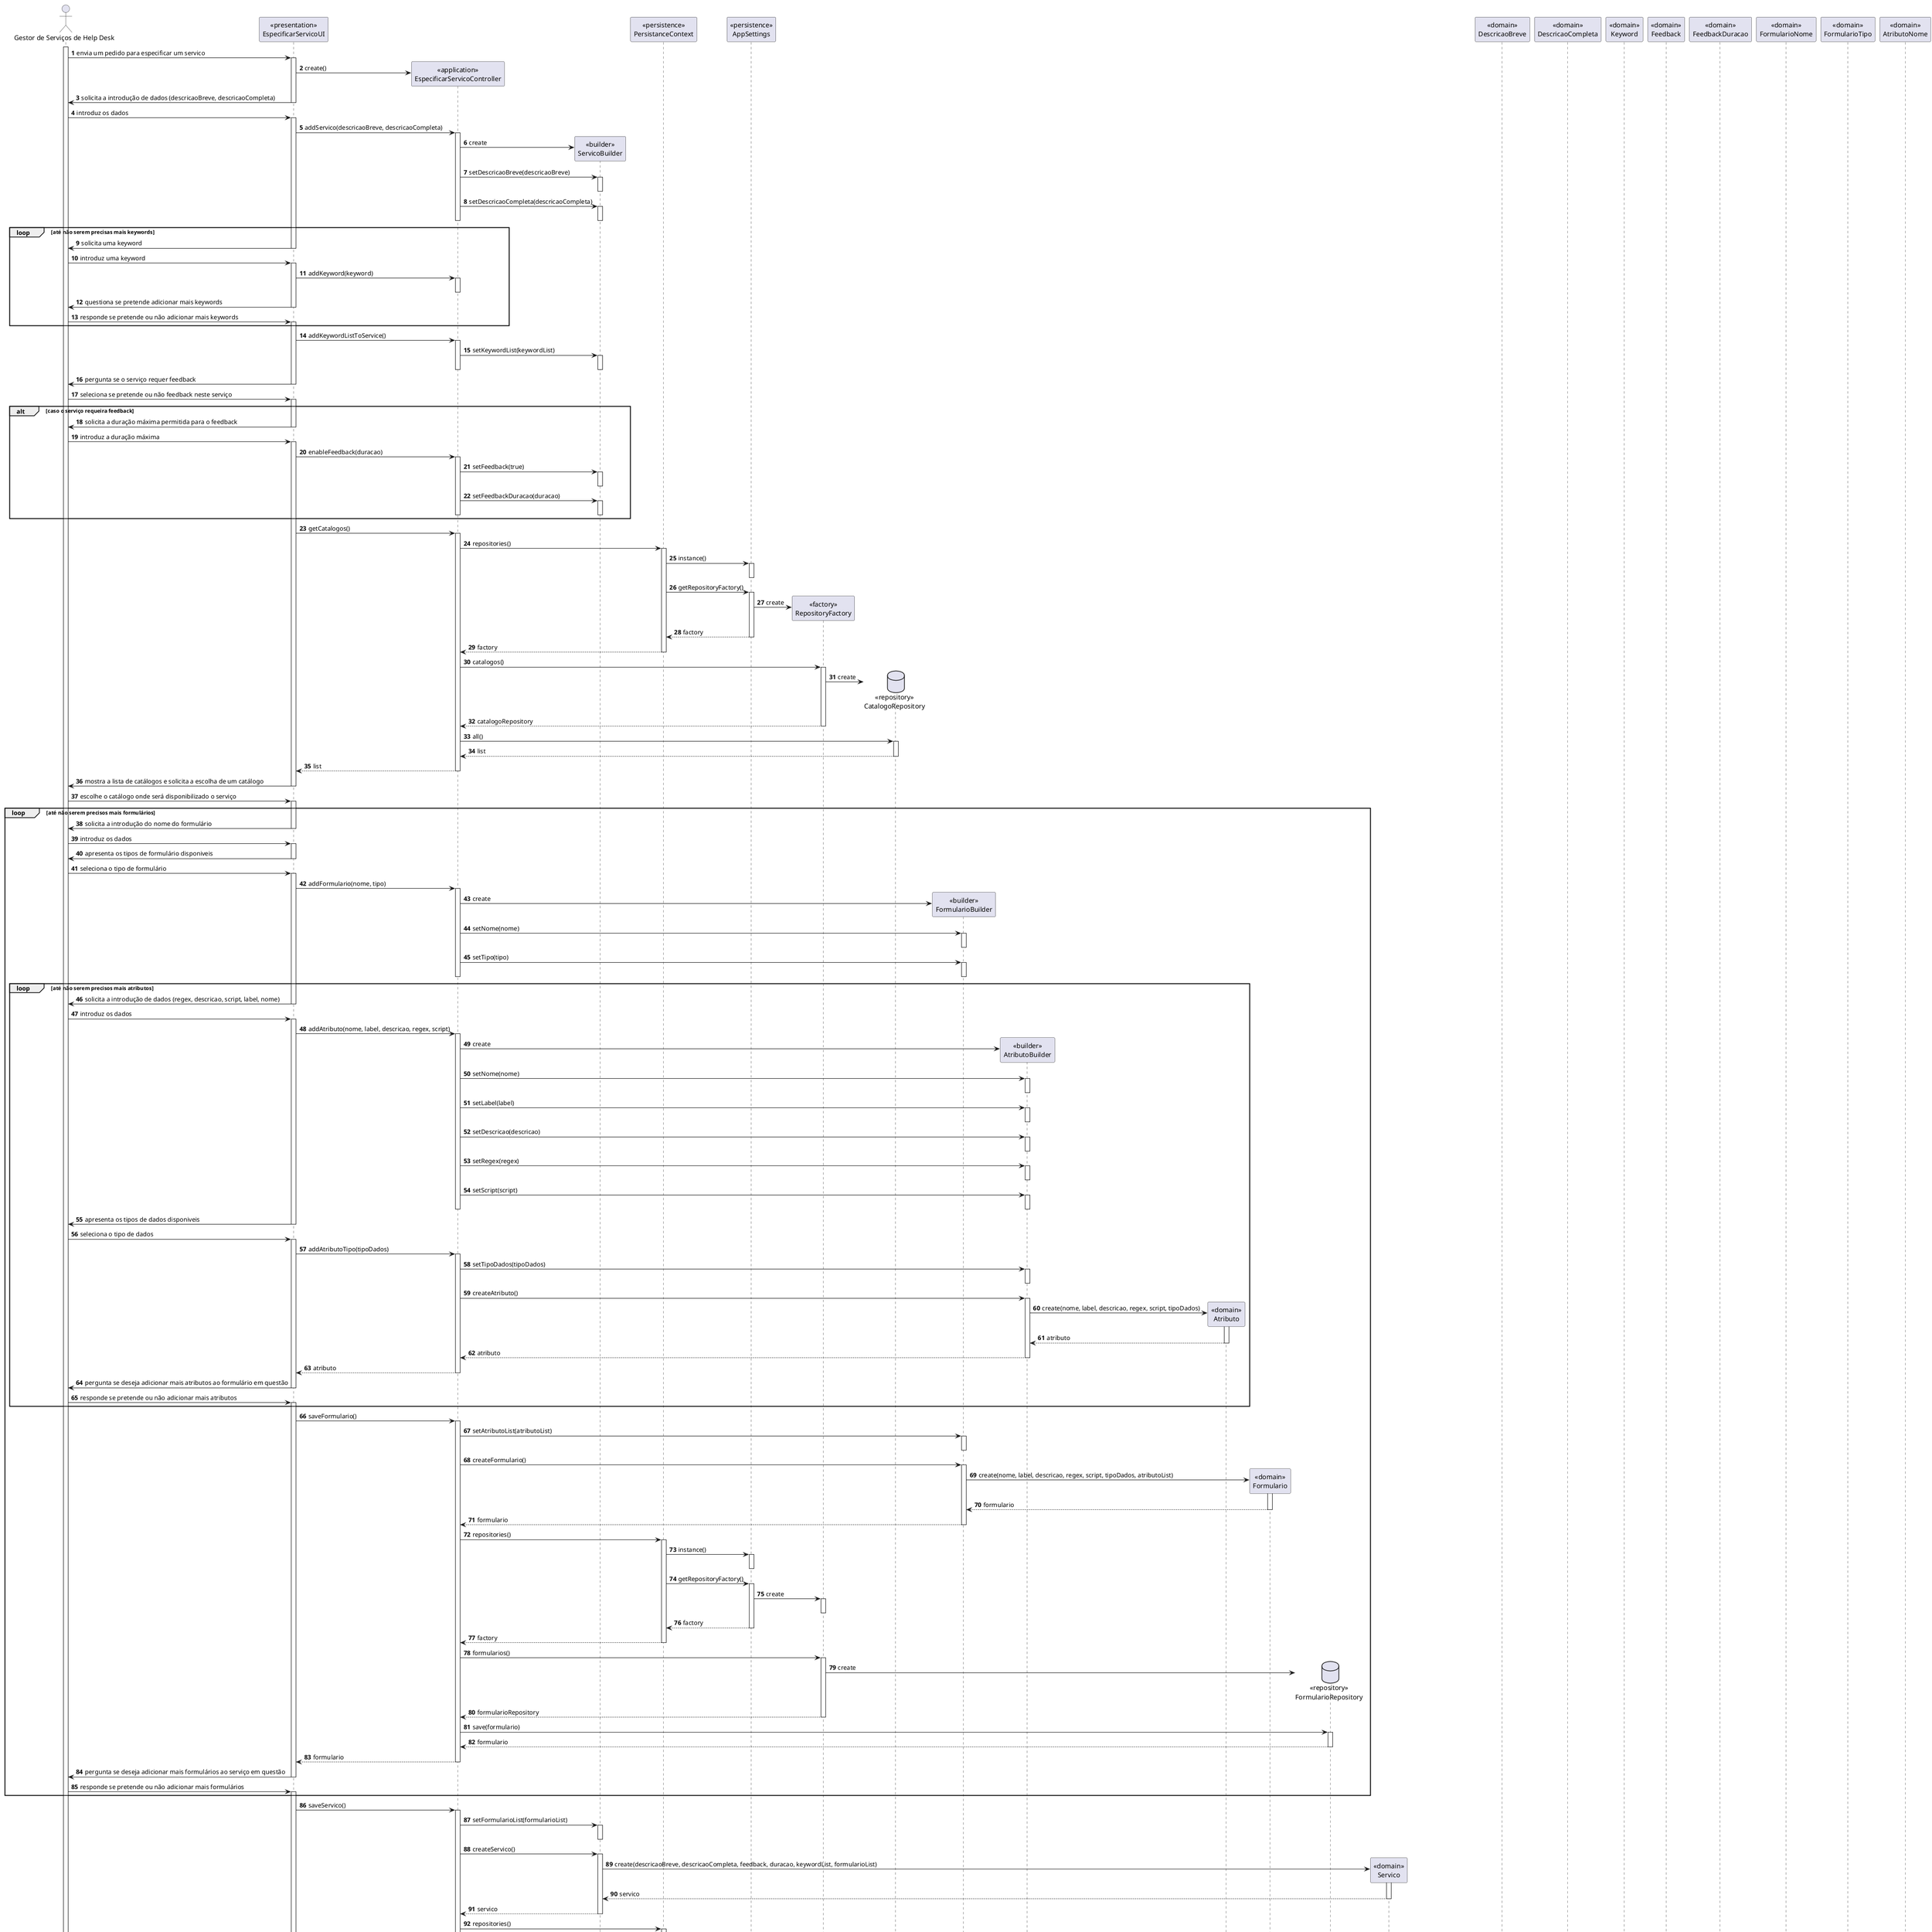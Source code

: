 @startuml
autonumber
hide footbox

actor "Gestor de Serviços de Help Desk" as GSH

participant "<<presentation>>\nEspecificarServicoUI" as UI
participant "<<application>>\nEspecificarServicoController" as CTRL
participant "<<builder>>\nServicoBuilder" as SBD
participant "<<persistence>>\nPersistanceContext" as PC
participant "<<persistence>>\nAppSettings" as AS
participant "<<factory>>\nRepositoryFactory" as RF
database "<<repository>>\nCatalogoRepository" as CR
participant "<<builder>>\nFormularioBuilder" as FBD
participant "<<builder>>\nAtributoBuilder" as ABD
participant "<<domain>>\nAtributo" as A
participant "<<domain>>\nFormulario" as F
database "<<repository>>\nFormularioRepository" as FR
participant "<<domain>>\nServico" as S
database "<<repository>>\nServicoRepository" as SR
participant "<<domain>>\nDescricaoBreve" as DB
participant "<<domain>>\nDescricaoCompleta" as DC
participant "<<domain>>\nKeyword" as KW
participant "<<domain>>\nFeedback" as FB
participant "<<domain>>\nFeedbackDuracao" as FD
participant "<<domain>>\nFormularioNome" as FM
participant "<<domain>>\nFormularioTipo" as FT
participant "<<domain>>\nAtributoNome" as AN
participant "<<domain>>\nAtributoLabel" as AL
participant "<<domain>>\nAtributoDescricao" as AD
participant "<<domain>>\nAtributoRegex" as AR
participant "<<domain>>\nAtributoScript" as ASC
participant "<<domain>>\nAtributoTipoDados" as ATD


activate GSH

GSH -> UI : envia um pedido para especificar um servico
activate UI
UI -> CTRL** : create()
UI -> GSH : solicita a introdução de dados (descricaoBreve, descricaoCompleta)
deactivate UI

GSH -> UI : introduz os dados
activate UI

UI -> CTRL : addServico(descricaoBreve, descricaoCompleta)
activate CTRL

CTRL -> SBD** : create
CTRL -> SBD : setDescricaoBreve(descricaoBreve)
activate SBD
deactivate SBD
CTRL -> SBD : setDescricaoCompleta(descricaoCompleta)
activate SBD
deactivate SBD
deactivate CTRL

loop até não serem precisas mais keywords
UI -> GSH : solicita uma keyword
deactivate UI

GSH -> UI : introduz uma keyword
activate UI

UI -> CTRL : addKeyword(keyword)
activate CTRL
deactivate CTRL

UI -> GSH : questiona se pretende adicionar mais keywords
deactivate UI

GSH -> UI : responde se pretende ou não adicionar mais keywords
activate UI
end

UI -> CTRL : addKeywordListToService()
activate CTRL

CTRL -> SBD : setKeywordList(keywordList)
activate SBD
deactivate SBD
deactivate CTRL

UI -> GSH : pergunta se o serviço requer feedback
deactivate UI

GSH -> UI : seleciona se pretende ou não feedback neste serviço
activate UI

alt caso o serviço requeira feedback

UI -> GSH : solicita a duração máxima permitida para o feedback
deactivate UI

GSH -> UI : introduz a duração máxima
activate UI

UI -> CTRL : enableFeedback(duracao)
activate CTRL

CTRL -> SBD : setFeedback(true)
activate SBD
deactivate SBD

CTRL -> SBD : setFeedbackDuracao(duracao)
activate SBD
deactivate SBD
deactivate CTRL

end

UI -> CTRL : getCatalogos()
activate CTRL

CTRL -> PC : repositories()
activate PC

PC -> AS : instance()
activate AS
deactivate AS

PC -> AS : getRepositoryFactory()
activate AS

AS -> RF** : create
AS --> PC : factory
deactivate AS

PC --> CTRL : factory
deactivate PC

CTRL -> RF : catalogos()
activate RF

RF -> CR** : create
RF --> CTRL : catalogoRepository
deactivate RF

CTRL -> CR : all()
activate CR
CR --> CTRL : list
deactivate CR

CTRL --> UI : list
deactivate CTRL

UI -> GSH : mostra a lista de catálogos e solicita a escolha de um catálogo
deactivate UI

GSH -> UI : escolhe o catálogo onde será disponibilizado o serviço
activate UI

loop até não serem precisos mais formulários
UI -> GSH : solicita a introdução do nome do formulário
deactivate UI

GSH -> UI : introduz os dados
activate UI

UI -> GSH : apresenta os tipos de formulário disponiveis
deactivate UI

GSH -> UI : seleciona o tipo de formulário
activate UI

UI -> CTRL : addFormulario(nome, tipo)
activate CTRL

CTRL -> FBD** : create
CTRL -> FBD : setNome(nome)
activate FBD
deactivate FBD

CTRL -> FBD : setTipo(tipo)
activate FBD
deactivate FBD
deactivate CTRL

loop até não serem precisos mais atributos
UI -> GSH : solicita a introdução de dados (regex, descricao, script, label, nome)
deactivate UI

GSH -> UI : introduz os dados
activate UI

UI -> CTRL : addAtributo(nome, label, descricao, regex, script)
activate CTRL

CTRL -> ABD** : create
CTRL -> ABD : setNome(nome)
activate ABD
deactivate ABD

CTRL -> ABD : setLabel(label)
activate ABD
deactivate ABD

CTRL -> ABD : setDescricao(descricao)
activate ABD
deactivate ABD

CTRL -> ABD : setRegex(regex)
activate ABD
deactivate ABD

CTRL -> ABD : setScript(script)
activate ABD
deactivate ABD
deactivate CTRL

UI -> GSH : apresenta os tipos de dados disponiveis
deactivate UI

GSH -> UI : seleciona o tipo de dados
activate UI

UI -> CTRL : addAtributoTipo(tipoDados)
activate CTRL

CTRL -> ABD : setTipoDados(tipoDados)
activate ABD
deactivate ABD

CTRL -> ABD : createAtributo()
activate ABD

ABD -> A** : create(nome, label, descricao, regex, script, tipoDados)
activate A

A --> ABD : atributo
deactivate A

ABD --> CTRL : atributo
deactivate ABD

CTRL --> UI : atributo
deactivate CTRL

UI -> GSH : pergunta se deseja adicionar mais atributos ao formulário em questão
deactivate UI

GSH -> UI : responde se pretende ou não adicionar mais atributos
activate UI
end

UI -> CTRL : saveFormulario()
activate CTRL

CTRL -> FBD : setAtributoList(atributoList)
activate FBD
deactivate FBD

CTRL -> FBD : createFormulario()
activate FBD

FBD -> F** : create(nome, label, descricao, regex, script, tipoDados, atributoList)
activate F

F --> FBD : formulario
deactivate F

FBD --> CTRL : formulario
deactivate FBD

CTRL -> PC : repositories()
activate PC

PC -> AS : instance()
activate AS
deactivate AS

PC -> AS : getRepositoryFactory()
activate AS

AS -> RF : create
activate RF
deactivate RF
AS --> PC : factory
deactivate AS

PC --> CTRL : factory
deactivate PC

CTRL -> RF : formularios()
activate RF

RF -> FR** : create
RF --> CTRL : formularioRepository
deactivate RF

CTRL -> FR : save(formulario)
activate FR
FR --> CTRL : formulario
deactivate FR

CTRL --> UI : formulario
deactivate CTRL

UI -> GSH : pergunta se deseja adicionar mais formulários ao serviço em questão
deactivate UI

GSH -> UI : responde se pretende ou não adicionar mais formulários
activate UI
end

UI -> CTRL : saveServico()
activate CTRL

CTRL -> SBD : setFormularioList(formularioList)
activate SBD
deactivate SBD

CTRL -> SBD : createServico()
activate SBD

SBD -> S** : create(descricaoBreve, descricaoCompleta, feedback, duracao, keywordList, formularioList)
activate S

S --> SBD : servico
deactivate S

SBD --> CTRL : servico
deactivate SBD

CTRL -> PC : repositories()
activate PC

PC -> AS : instance()
activate AS
deactivate AS

PC -> AS : getRepositoryFactory()
activate AS

AS -> RF : create
activate RF
deactivate RF
AS --> PC : factory
deactivate AS

PC --> CTRL : factory
deactivate PC

CTRL -> RF : servicos()
activate RF

RF -> SR** : create
RF --> CTRL : servicoRepository
deactivate RF

CTRL -> SR : save(servico)
activate SR
SR --> CTRL : servico
deactivate SR

CTRL --> UI : servico
deactivate CTRL

UI -> GSH : valida, apresenta os dados do servico e solicita uma confirmação
deactivate UI

GSH -> UI : confirma
activate UI
UI -> GSH : regista o servico e informa do sucesso da operação
deactivate UI
deactivate UI
deactivate GSH

@enduml
